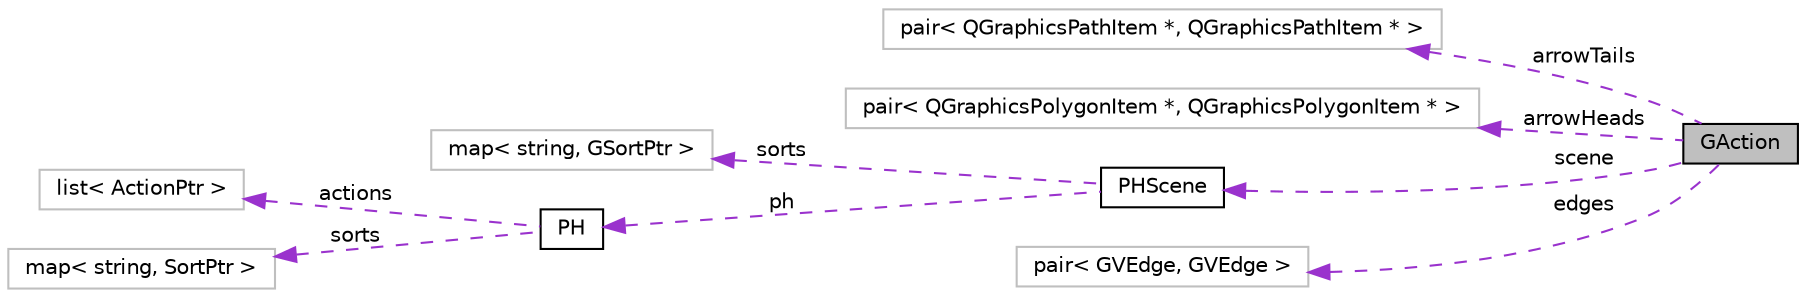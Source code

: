 digraph G
{
  edge [fontname="Helvetica",fontsize="10",labelfontname="Helvetica",labelfontsize="10"];
  node [fontname="Helvetica",fontsize="10",shape=record];
  rankdir="LR";
  Node1 [label="GAction",height=0.2,width=0.4,color="black", fillcolor="grey75", style="filled" fontcolor="black"];
  Node2 -> Node1 [dir="back",color="darkorchid3",fontsize="10",style="dashed",label=" arrowTails" ,fontname="Helvetica"];
  Node2 [label="pair\< QGraphicsPathItem *, QGraphicsPathItem * \>",height=0.2,width=0.4,color="grey75", fillcolor="white", style="filled"];
  Node3 -> Node1 [dir="back",color="darkorchid3",fontsize="10",style="dashed",label=" arrowHeads" ,fontname="Helvetica"];
  Node3 [label="pair\< QGraphicsPolygonItem *, QGraphicsPolygonItem * \>",height=0.2,width=0.4,color="grey75", fillcolor="white", style="filled"];
  Node4 -> Node1 [dir="back",color="darkorchid3",fontsize="10",style="dashed",label=" scene" ,fontname="Helvetica"];
  Node4 [label="PHScene",height=0.2,width=0.4,color="black", fillcolor="white", style="filled",URL="$class_p_h_scene.html",tooltip="the graphic object representing the process hitting extends QGraphicsScene"];
  Node5 -> Node4 [dir="back",color="darkorchid3",fontsize="10",style="dashed",label=" sorts" ,fontname="Helvetica"];
  Node5 [label="map\< string, GSortPtr \>",height=0.2,width=0.4,color="grey75", fillcolor="white", style="filled"];
  Node6 -> Node4 [dir="back",color="darkorchid3",fontsize="10",style="dashed",label=" ph" ,fontname="Helvetica"];
  Node6 [label="PH",height=0.2,width=0.4,color="black", fillcolor="white", style="filled",URL="$class_p_h.html",tooltip="represents an entire process hitting as defined in a PH file"];
  Node7 -> Node6 [dir="back",color="darkorchid3",fontsize="10",style="dashed",label=" actions" ,fontname="Helvetica"];
  Node7 [label="list\< ActionPtr \>",height=0.2,width=0.4,color="grey75", fillcolor="white", style="filled"];
  Node8 -> Node6 [dir="back",color="darkorchid3",fontsize="10",style="dashed",label=" sorts" ,fontname="Helvetica"];
  Node8 [label="map\< string, SortPtr \>",height=0.2,width=0.4,color="grey75", fillcolor="white", style="filled"];
  Node9 -> Node1 [dir="back",color="darkorchid3",fontsize="10",style="dashed",label=" edges" ,fontname="Helvetica"];
  Node9 [label="pair\< GVEdge, GVEdge \>",height=0.2,width=0.4,color="grey75", fillcolor="white", style="filled"];
}
